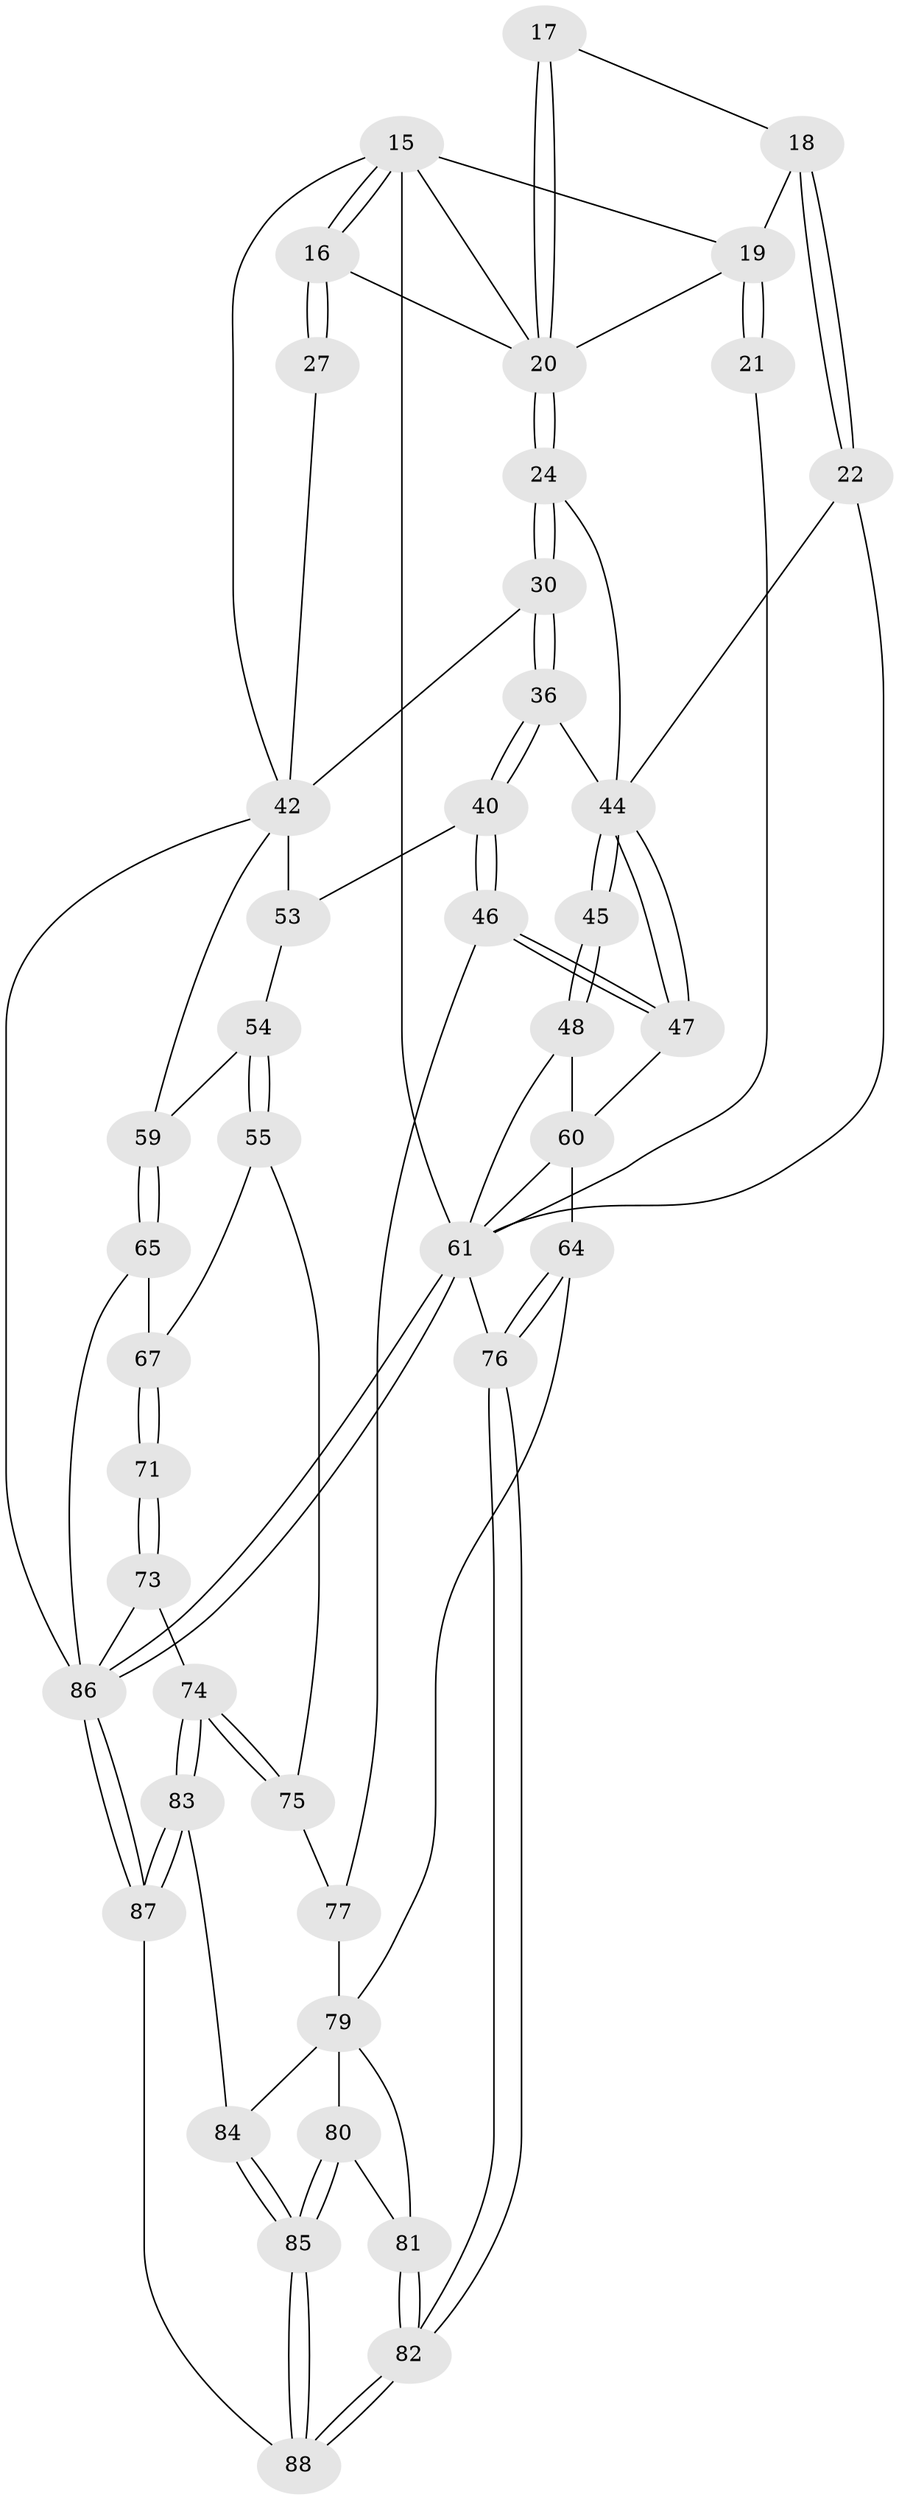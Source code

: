 // original degree distribution, {3: 0.022727272727272728, 5: 0.4772727272727273, 6: 0.23863636363636365, 4: 0.26136363636363635}
// Generated by graph-tools (version 1.1) at 2025/00/03/09/25 05:00:59]
// undirected, 44 vertices, 103 edges
graph export_dot {
graph [start="1"]
  node [color=gray90,style=filled];
  15 [pos="+1+0.45972907213449143",super="+4"];
  16 [pos="+0.9574749409979252+0.32302385647715237",super="+11+10"];
  17 [pos="+0.31230664654588447+0.18691883838465295"];
  18 [pos="+0.2636951889474745+0.26759964904727945"];
  19 [pos="+0.21100893116757652+0.2684477905149389",super="+12"];
  20 [pos="+0.40312083919889496+0.23539143005081573",super="+9+6+7"];
  21 [pos="+0.16259523636971598+0.3042689651216868",super="+13"];
  22 [pos="+0.25560904557834896+0.355473820595576"];
  24 [pos="+0.4027754727313293+0.2910966012945762"];
  27 [pos="+0.6513161781172055+0.22506964239401597"];
  30 [pos="+0.6217593545130836+0.3469033789421019"];
  36 [pos="+0.47471897221796566+0.41483532978094934"];
  40 [pos="+0.5398553589693752+0.5879393295751902",super="+39"];
  42 [pos="+0.9399895824080421+0.5515936118587857",super="+41+35"];
  44 [pos="+0.3510103457468516+0.624765721316698",super="+37+26"];
  45 [pos="+0.3334766499741803+0.6031432224256794",super="+33"];
  46 [pos="+0.46175184067117453+0.6664922080194146"];
  47 [pos="+0.3534476083004402+0.6296545470671824"];
  48 [pos="+0.15485860368214058+0.550903270696336",super="+34"];
  53 [pos="+0.6372155828476159+0.5942205427262888",super="+43+38"];
  54 [pos="+0.6755012783604815+0.6538366869653202"];
  55 [pos="+0.6378323244143835+0.7544942276066653"];
  59 [pos="+0.8225150262086465+0.6880382956334764"];
  60 [pos="+0.2789115899315219+0.7051073926681953",super="+50"];
  61 [pos="+1+1",super="+52+51"];
  64 [pos="+0.12932980289240534+0.7563836841656946",super="+63"];
  65 [pos="+0.8135384276516067+0.7158856749430594"];
  67 [pos="+0.6526305586960904+0.758501169898641",super="+66"];
  71 [pos="+0.7283975808673832+0.8625568275332318"];
  73 [pos="+0.727799313811275+0.8916693438882269"];
  74 [pos="+0.6923527110133602+0.8885272919128184"];
  75 [pos="+0.6430388692780935+0.8407665768537564",super="+56"];
  76 [pos="+0+1"];
  77 [pos="+0.5678556091824715+0.8751527834604516",super="+58"];
  79 [pos="+0.45140583699015724+0.7746447255152513",super="+78+70"];
  80 [pos="+0.42845532810199266+0.8742037344761716"];
  81 [pos="+0.2594879203411038+0.8691883471295712"];
  82 [pos="+0.13132044496783823+1"];
  83 [pos="+0.5869698461731625+0.9274071289598419"];
  84 [pos="+0.5580440535039817+0.9089470253987297"];
  85 [pos="+0.4624086308576143+0.9500466833159449"];
  86 [pos="+0.9113226233647935+1",super="+72+68+62"];
  87 [pos="+0.7315579591414004+1"];
  88 [pos="+0.33457942895893933+1"];
  15 -- 16 [weight=2];
  15 -- 16;
  15 -- 61 [weight=3];
  15 -- 20;
  15 -- 42;
  15 -- 19;
  16 -- 27 [weight=2];
  16 -- 27;
  16 -- 20;
  17 -- 18;
  17 -- 20 [weight=2];
  17 -- 20;
  18 -- 19;
  18 -- 22;
  18 -- 22;
  19 -- 21 [weight=2];
  19 -- 21;
  19 -- 20;
  20 -- 24;
  20 -- 24;
  21 -- 61 [weight=2];
  22 -- 44;
  22 -- 61;
  24 -- 30;
  24 -- 30;
  24 -- 44;
  27 -- 42;
  30 -- 36;
  30 -- 36;
  30 -- 42;
  36 -- 40;
  36 -- 40;
  36 -- 44;
  40 -- 46;
  40 -- 46;
  40 -- 53 [weight=2];
  42 -- 59;
  42 -- 53 [weight=2];
  42 -- 86;
  44 -- 45 [weight=2];
  44 -- 45;
  44 -- 47;
  44 -- 47;
  45 -- 48 [weight=2];
  45 -- 48;
  46 -- 47;
  46 -- 47;
  46 -- 77;
  47 -- 60;
  48 -- 61;
  48 -- 60;
  53 -- 54;
  54 -- 55;
  54 -- 55;
  54 -- 59;
  55 -- 67;
  55 -- 75;
  59 -- 65;
  59 -- 65;
  60 -- 64 [weight=2];
  60 -- 61;
  61 -- 86 [weight=2];
  61 -- 86;
  61 -- 76;
  64 -- 76;
  64 -- 76;
  64 -- 79;
  65 -- 67;
  65 -- 86;
  67 -- 71 [weight=2];
  67 -- 71;
  71 -- 73;
  71 -- 73;
  73 -- 74;
  73 -- 86;
  74 -- 75;
  74 -- 75;
  74 -- 83;
  74 -- 83;
  75 -- 77 [weight=2];
  76 -- 82;
  76 -- 82;
  77 -- 79 [weight=2];
  79 -- 80;
  79 -- 84;
  79 -- 81;
  80 -- 81;
  80 -- 85;
  80 -- 85;
  81 -- 82;
  81 -- 82;
  82 -- 88;
  82 -- 88;
  83 -- 84;
  83 -- 87;
  83 -- 87;
  84 -- 85;
  84 -- 85;
  85 -- 88;
  85 -- 88;
  86 -- 87;
  86 -- 87;
  87 -- 88;
}
